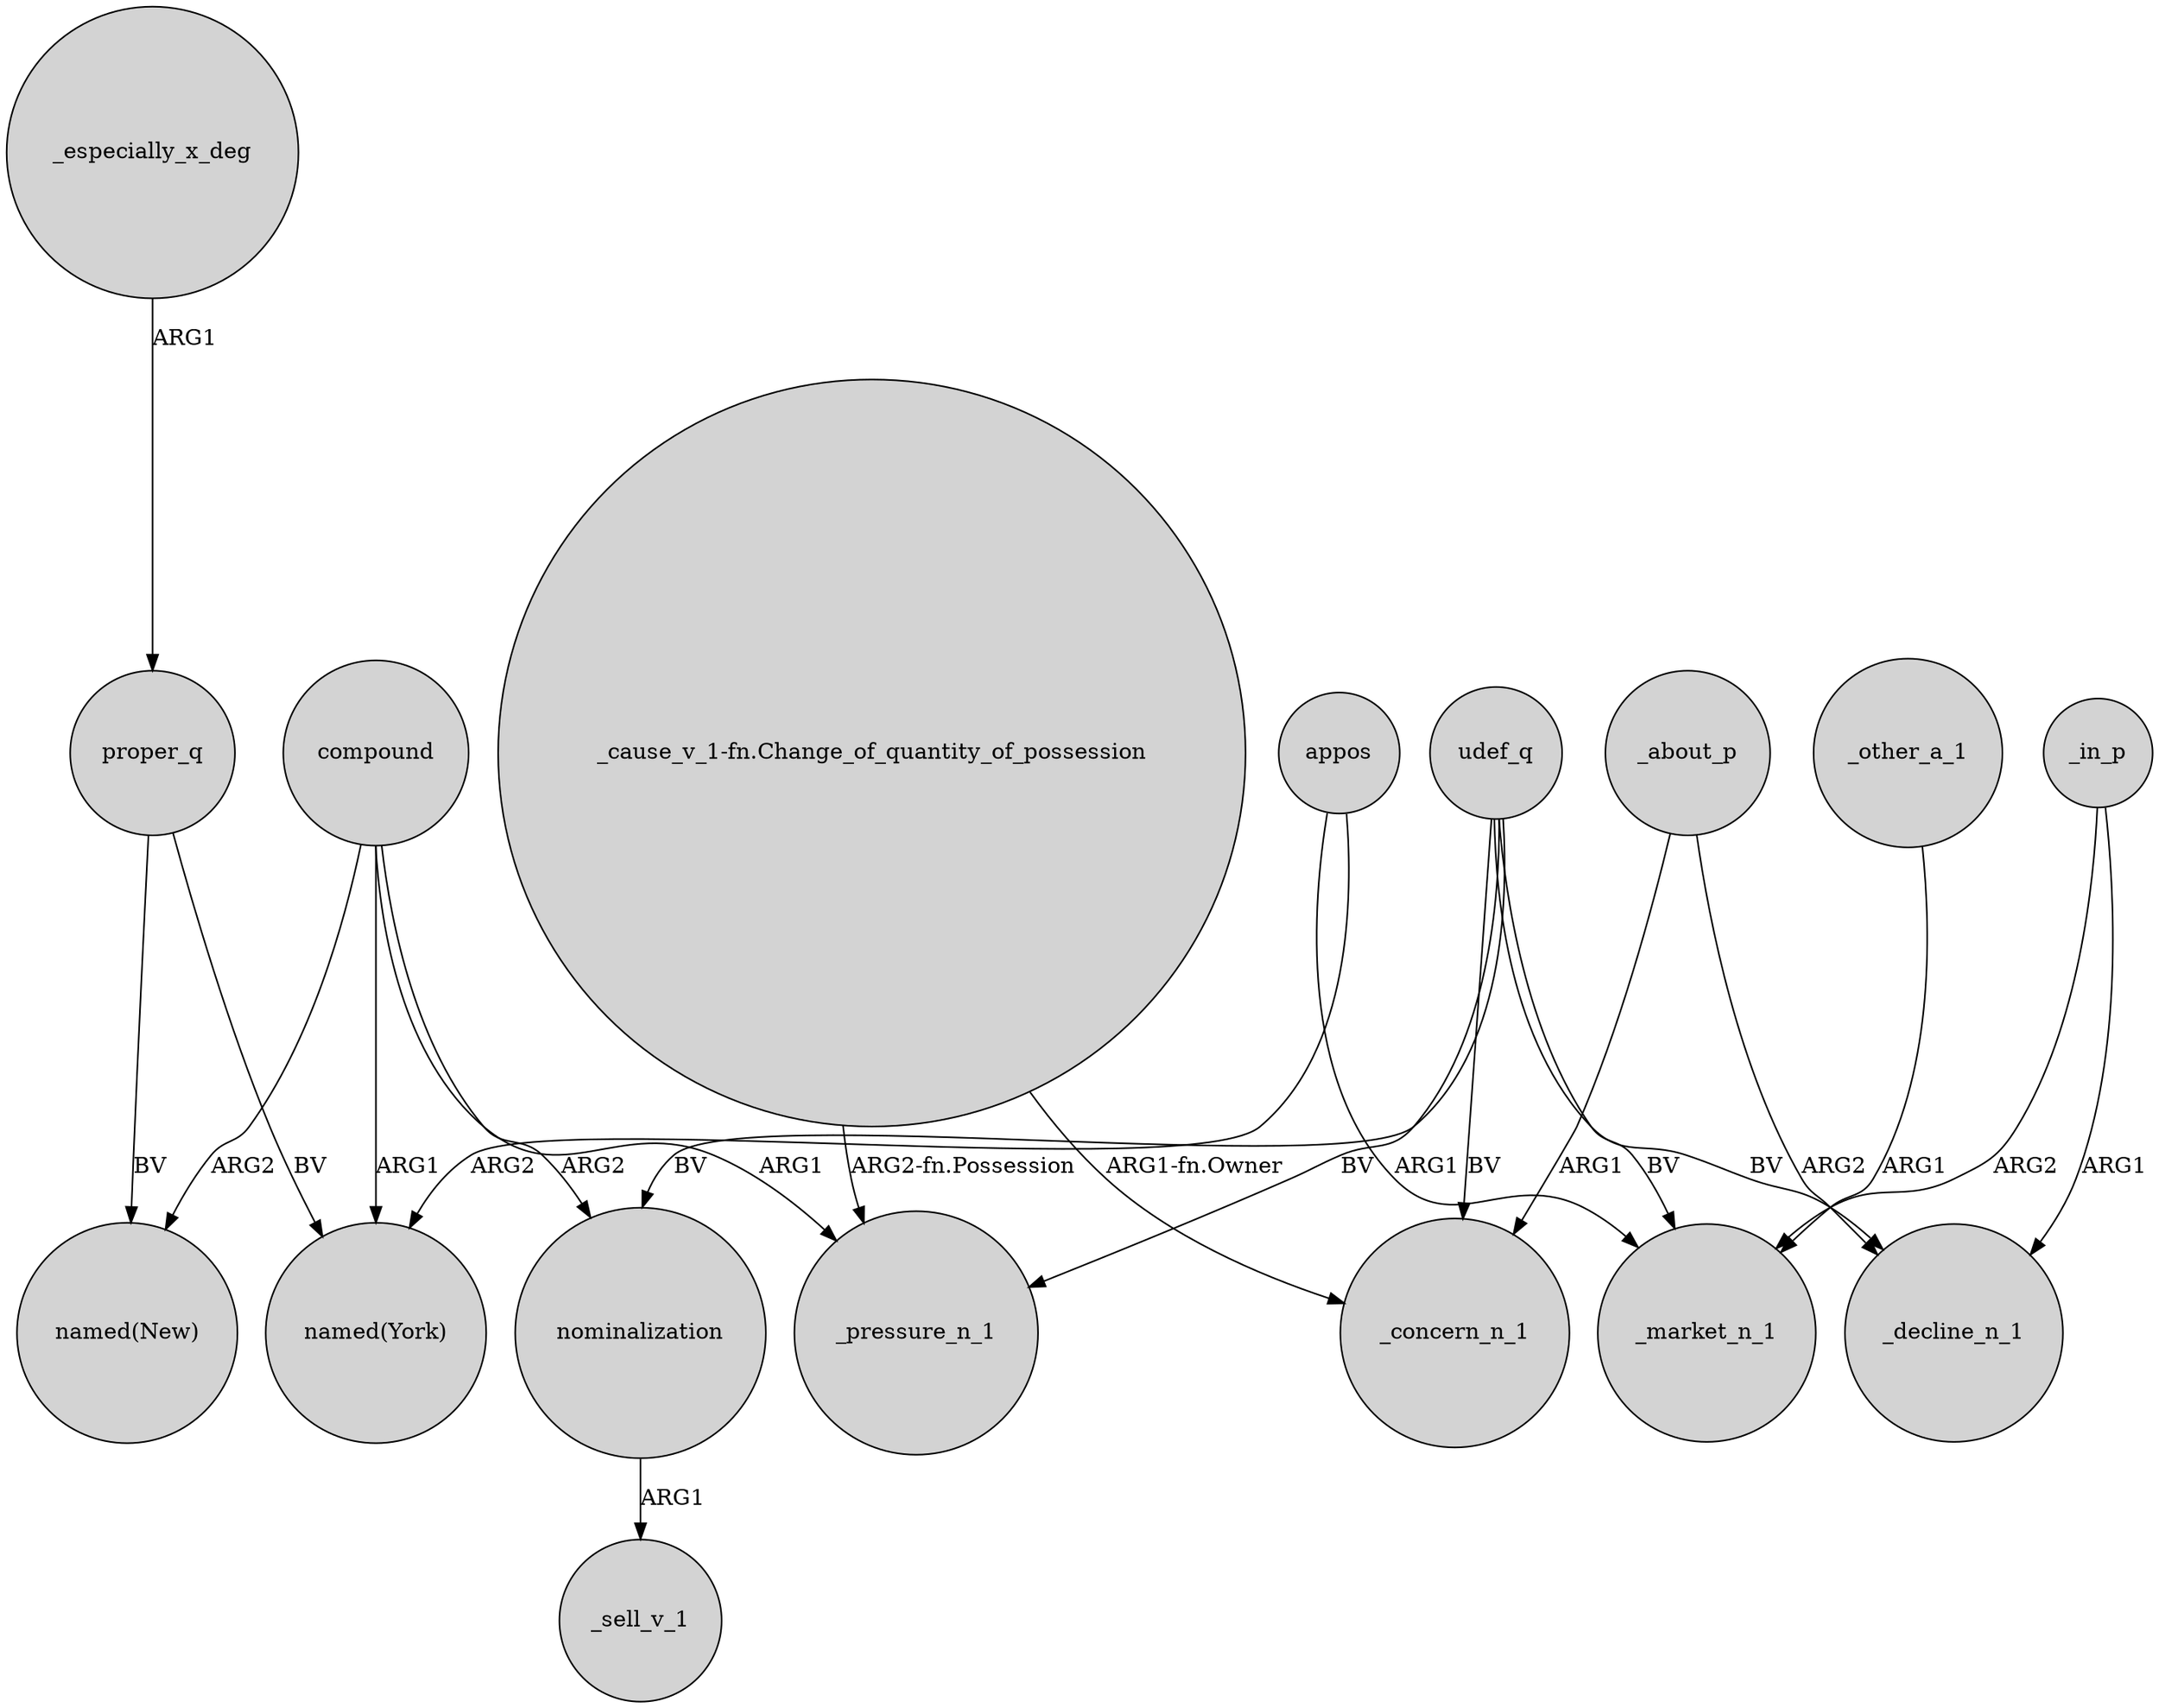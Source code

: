 digraph {
	node [shape=circle style=filled]
	udef_q -> _market_n_1 [label=BV]
	udef_q -> _decline_n_1 [label=BV]
	appos -> "named(York)" [label=ARG2]
	compound -> "named(New)" [label=ARG2]
	proper_q -> "named(New)" [label=BV]
	_other_a_1 -> _market_n_1 [label=ARG1]
	udef_q -> nominalization [label=BV]
	_about_p -> _concern_n_1 [label=ARG1]
	"_cause_v_1-fn.Change_of_quantity_of_possession" -> _concern_n_1 [label="ARG1-fn.Owner"]
	udef_q -> _pressure_n_1 [label=BV]
	_in_p -> _decline_n_1 [label=ARG1]
	proper_q -> "named(York)" [label=BV]
	compound -> nominalization [label=ARG2]
	_in_p -> _market_n_1 [label=ARG2]
	"_cause_v_1-fn.Change_of_quantity_of_possession" -> _pressure_n_1 [label="ARG2-fn.Possession"]
	nominalization -> _sell_v_1 [label=ARG1]
	udef_q -> _concern_n_1 [label=BV]
	compound -> _pressure_n_1 [label=ARG1]
	appos -> _market_n_1 [label=ARG1]
	compound -> "named(York)" [label=ARG1]
	_especially_x_deg -> proper_q [label=ARG1]
	_about_p -> _decline_n_1 [label=ARG2]
}

